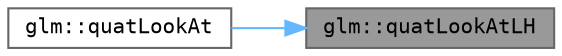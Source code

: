 digraph "glm::quatLookAtLH"
{
 // LATEX_PDF_SIZE
  bgcolor="transparent";
  edge [fontname=Terminal,fontsize=10,labelfontname=Helvetica,labelfontsize=10];
  node [fontname=Terminal,fontsize=10,shape=box,height=0.2,width=0.4];
  rankdir="RL";
  Node1 [label="glm::quatLookAtLH",height=0.2,width=0.4,color="gray40", fillcolor="grey60", style="filled", fontcolor="black",tooltip=" "];
  Node1 -> Node2 [dir="back",color="steelblue1",style="solid"];
  Node2 [label="glm::quatLookAt",height=0.2,width=0.4,color="grey40", fillcolor="white", style="filled",URL="$group__gtc__quaternion.html#ga6796cf6b03ae8ea20a2152571bd66656",tooltip=" "];
}

